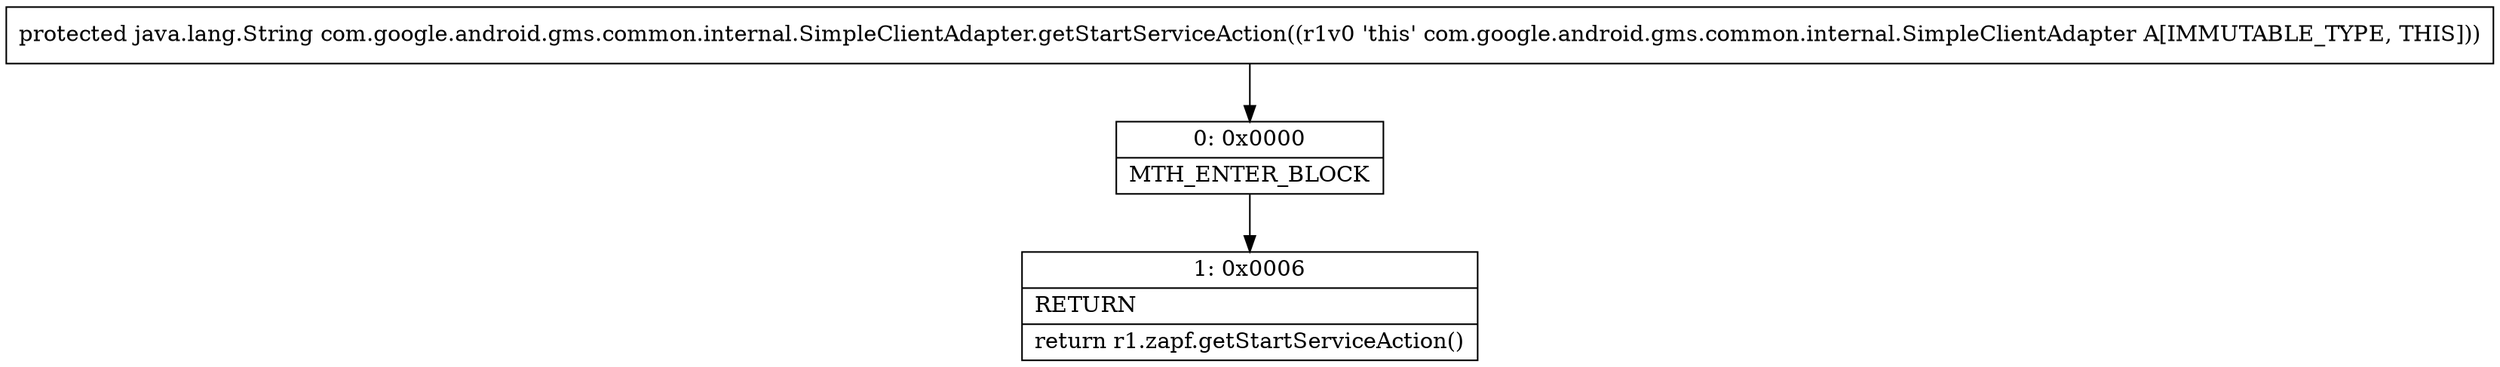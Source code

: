 digraph "CFG forcom.google.android.gms.common.internal.SimpleClientAdapter.getStartServiceAction()Ljava\/lang\/String;" {
Node_0 [shape=record,label="{0\:\ 0x0000|MTH_ENTER_BLOCK\l}"];
Node_1 [shape=record,label="{1\:\ 0x0006|RETURN\l|return r1.zapf.getStartServiceAction()\l}"];
MethodNode[shape=record,label="{protected java.lang.String com.google.android.gms.common.internal.SimpleClientAdapter.getStartServiceAction((r1v0 'this' com.google.android.gms.common.internal.SimpleClientAdapter A[IMMUTABLE_TYPE, THIS])) }"];
MethodNode -> Node_0;
Node_0 -> Node_1;
}

